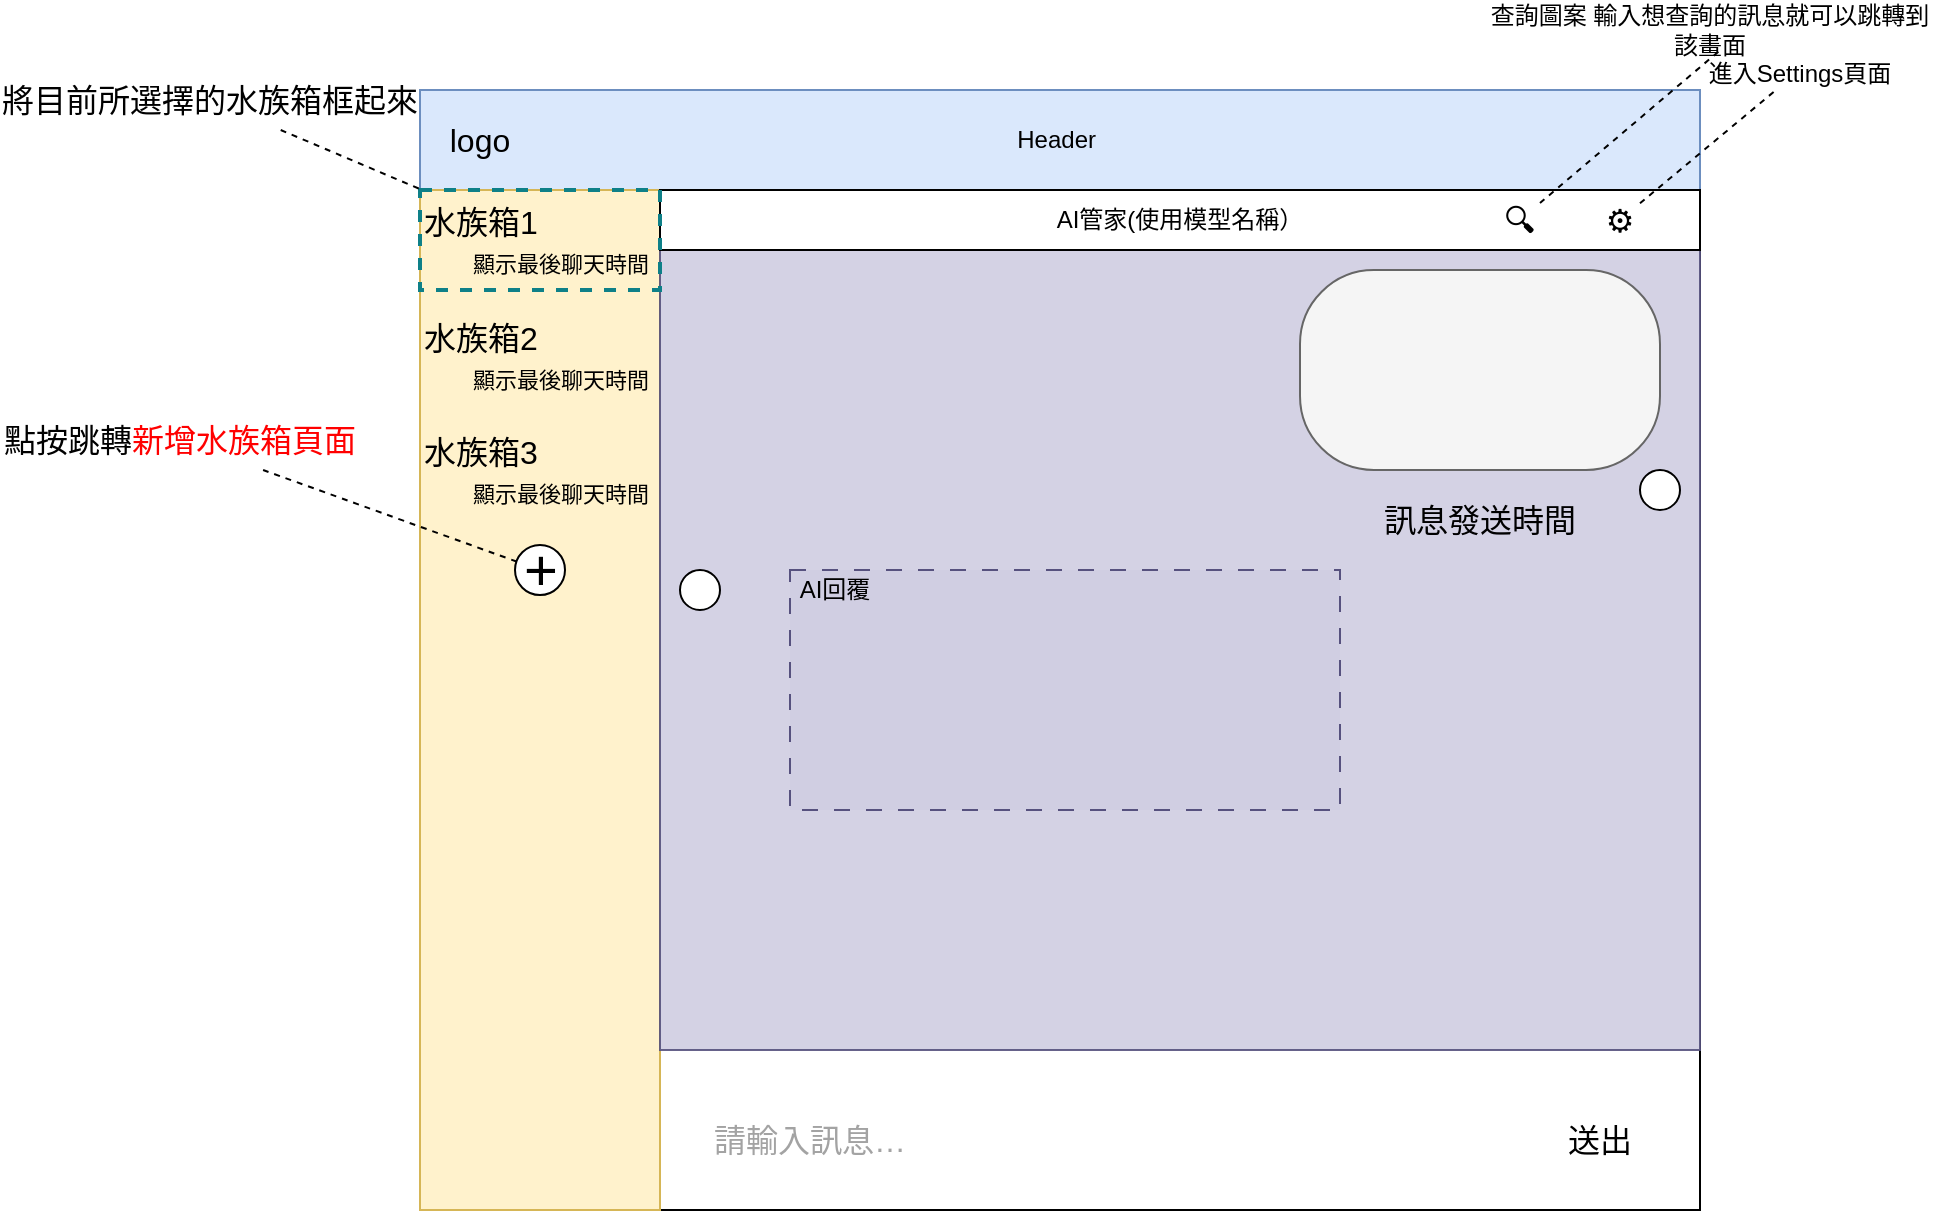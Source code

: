 <mxfile version="26.1.0">
  <diagram name="第 1 页" id="uA6FYMQUmwczRBzpaJXu">
    <mxGraphModel dx="1430" dy="763" grid="1" gridSize="10" guides="1" tooltips="1" connect="1" arrows="1" fold="1" page="0" pageScale="1" pageWidth="827" pageHeight="1169" math="0" shadow="0">
      <root>
        <mxCell id="0" />
        <mxCell id="1" parent="0" />
        <mxCell id="WoOhSI2GlwK8Gt25z4fX-158" value="" style="rounded=0;whiteSpace=wrap;html=1;labelBackgroundColor=none;" parent="1" vertex="1">
          <mxGeometry x="440" y="120" width="640" height="560" as="geometry" />
        </mxCell>
        <mxCell id="WoOhSI2GlwK8Gt25z4fX-159" value="Header&amp;nbsp;" style="rounded=0;whiteSpace=wrap;html=1;labelBackgroundColor=none;fillColor=#dae8fc;strokeColor=#6c8ebf;" parent="1" vertex="1">
          <mxGeometry x="440" y="120" width="640" height="50" as="geometry" />
        </mxCell>
        <mxCell id="WoOhSI2GlwK8Gt25z4fX-160" value="logo" style="text;strokeColor=none;fillColor=none;html=1;align=center;verticalAlign=middle;whiteSpace=wrap;rounded=0;fontSize=16;labelBackgroundColor=none;" parent="1" vertex="1">
          <mxGeometry x="440" y="130" width="60" height="30" as="geometry" />
        </mxCell>
        <mxCell id="WoOhSI2GlwK8Gt25z4fX-161" value="" style="rounded=0;whiteSpace=wrap;html=1;labelBackgroundColor=none;fillColor=#fff2cc;strokeColor=#d6b656;" parent="1" vertex="1">
          <mxGeometry x="440" y="170" width="120" height="510" as="geometry" />
        </mxCell>
        <mxCell id="WoOhSI2GlwK8Gt25z4fX-162" value="水族箱1&lt;div&gt;&lt;font style=&quot;font-size: 11px;&quot;&gt;&lt;span style=&quot;white-space: pre;&quot;&gt;&#x9;&lt;/span&gt;顯示最後聊天時間&lt;/font&gt;&lt;/div&gt;&lt;div&gt;&lt;br&gt;&lt;div&gt;水族箱2&lt;/div&gt;&lt;div&gt;&lt;span style=&quot;font-size: 11px; background-color: transparent; color: light-dark(rgb(0, 0, 0), rgb(255, 255, 255));&quot;&gt;&amp;nbsp; &amp;nbsp; &amp;nbsp; &amp;nbsp; 顯示最後聊天時間&lt;/span&gt;&lt;br&gt;&lt;/div&gt;&lt;div&gt;&lt;br&gt;&lt;/div&gt;&lt;div&gt;水族箱3&lt;/div&gt;&lt;/div&gt;&lt;div&gt;&lt;span style=&quot;font-size: 11px;&quot;&gt;&amp;nbsp; &amp;nbsp; &amp;nbsp; &amp;nbsp; 顯示最後聊天時間&lt;/span&gt;&lt;/div&gt;&lt;div&gt;&lt;br&gt;&lt;/div&gt;" style="text;strokeColor=none;fillColor=none;html=1;align=left;verticalAlign=middle;whiteSpace=wrap;rounded=0;fontSize=16;labelBackgroundColor=none;" parent="1" vertex="1">
          <mxGeometry x="440" y="177.5" width="130" height="170" as="geometry" />
        </mxCell>
        <mxCell id="WoOhSI2GlwK8Gt25z4fX-170" value="" style="rounded=0;whiteSpace=wrap;html=1;labelBackgroundColor=none;fillColor=#d0cee2;strokeColor=#56517e;glass=0;opacity=90;shadow=0;" parent="1" vertex="1">
          <mxGeometry x="560" y="170" width="520" height="430" as="geometry" />
        </mxCell>
        <mxCell id="WoOhSI2GlwK8Gt25z4fX-173" value="" style="rounded=1;whiteSpace=wrap;html=1;arcSize=37;labelBackgroundColor=none;fillColor=#f5f5f5;strokeColor=#666666;fontColor=#333333;glass=0;" parent="1" vertex="1">
          <mxGeometry x="880" y="210" width="180" height="100" as="geometry" />
        </mxCell>
        <mxCell id="WoOhSI2GlwK8Gt25z4fX-174" value="" style="ellipse;whiteSpace=wrap;html=1;labelBackgroundColor=none;shadow=0;" parent="1" vertex="1">
          <mxGeometry x="1050" y="310" width="20" height="20" as="geometry" />
        </mxCell>
        <mxCell id="WoOhSI2GlwK8Gt25z4fX-175" value="訊息發送時間" style="text;strokeColor=none;fillColor=none;html=1;align=center;verticalAlign=middle;whiteSpace=wrap;rounded=0;fontSize=16;labelBackgroundColor=none;" parent="1" vertex="1">
          <mxGeometry x="920" y="322.5" width="100" height="25" as="geometry" />
        </mxCell>
        <mxCell id="WoOhSI2GlwK8Gt25z4fX-181" value="AI管家(使用模型名稱）" style="rounded=0;whiteSpace=wrap;html=1;labelBackgroundColor=none;" parent="1" vertex="1">
          <mxGeometry x="560" y="170" width="520" height="30" as="geometry" />
        </mxCell>
        <mxCell id="WoOhSI2GlwK8Gt25z4fX-182" value="🔍" style="text;strokeColor=none;fillColor=none;html=1;align=center;verticalAlign=middle;whiteSpace=wrap;rounded=0;fontSize=16;labelBackgroundColor=none;" parent="1" vertex="1">
          <mxGeometry x="980" y="175" width="20" height="20" as="geometry" />
        </mxCell>
        <mxCell id="WoOhSI2GlwK8Gt25z4fX-177" value="" style="edgeStyle=none;orthogonalLoop=1;jettySize=auto;html=1;rounded=0;fontSize=12;startSize=8;endSize=8;curved=1;dashed=1;startArrow=none;startFill=0;endArrow=none;labelBackgroundColor=none;fontColor=default;entryX=0.524;entryY=0.985;entryDx=0;entryDy=0;entryPerimeter=0;" parent="1" source="WoOhSI2GlwK8Gt25z4fX-182" edge="1" target="yQp7Xc1R5j3axnno5k3c-2">
          <mxGeometry width="140" relative="1" as="geometry">
            <mxPoint x="1020" y="190.0" as="sourcePoint" />
            <mxPoint x="1040" y="90" as="targetPoint" />
            <Array as="points" />
          </mxGeometry>
        </mxCell>
        <mxCell id="WoOhSI2GlwK8Gt25z4fX-184" value="⚙️" style="text;strokeColor=none;fillColor=none;html=1;align=center;verticalAlign=middle;whiteSpace=wrap;rounded=0;fontSize=16;labelBackgroundColor=none;" parent="1" vertex="1">
          <mxGeometry x="1030" y="175" width="20" height="20" as="geometry" />
        </mxCell>
        <mxCell id="WoOhSI2GlwK8Gt25z4fX-185" value="&lt;font style=&quot;font-size: 12px;&quot;&gt;進入Settings頁面&lt;/font&gt;" style="text;strokeColor=none;fillColor=none;html=1;align=center;verticalAlign=middle;whiteSpace=wrap;rounded=0;fontSize=16;labelBackgroundColor=none;" parent="1" vertex="1">
          <mxGeometry x="1080" y="100" width="100" height="20" as="geometry" />
        </mxCell>
        <mxCell id="WoOhSI2GlwK8Gt25z4fX-178" value="" style="edgeStyle=none;orthogonalLoop=1;jettySize=auto;html=1;rounded=0;fontSize=12;startSize=8;endSize=8;curved=1;dashed=1;startArrow=none;startFill=0;endArrow=none;labelBackgroundColor=none;fontColor=default;" parent="1" source="WoOhSI2GlwK8Gt25z4fX-184" target="WoOhSI2GlwK8Gt25z4fX-185" edge="1">
          <mxGeometry width="140" relative="1" as="geometry">
            <mxPoint x="1034" y="190" as="sourcePoint" />
            <mxPoint x="1100" y="224" as="targetPoint" />
            <Array as="points" />
          </mxGeometry>
        </mxCell>
        <mxCell id="WoOhSI2GlwK8Gt25z4fX-187" value="" style="ellipse;whiteSpace=wrap;html=1;labelBackgroundColor=none;" parent="1" vertex="1">
          <mxGeometry x="570" y="360" width="20" height="20" as="geometry" />
        </mxCell>
        <mxCell id="WoOhSI2GlwK8Gt25z4fX-191" value="" style="rounded=0;whiteSpace=wrap;html=1;fillColor=none;dashed=1;fillStyle=auto;strokeWidth=2;labelBackgroundColor=none;strokeColor=#0e8088;" parent="1" vertex="1">
          <mxGeometry x="440" y="170" width="120" height="50" as="geometry" />
        </mxCell>
        <mxCell id="WoOhSI2GlwK8Gt25z4fX-192" value="將目前所選擇的水族箱框起來" style="text;strokeColor=none;fillColor=none;html=1;align=center;verticalAlign=middle;whiteSpace=wrap;rounded=0;fontSize=16;labelBackgroundColor=none;" parent="1" vertex="1">
          <mxGeometry x="230" y="110" width="210" height="30" as="geometry" />
        </mxCell>
        <mxCell id="WoOhSI2GlwK8Gt25z4fX-193" value="" style="edgeStyle=none;orthogonalLoop=1;jettySize=auto;html=1;rounded=0;fontSize=12;startSize=8;endSize=8;curved=1;dashed=1;startArrow=none;startFill=0;endArrow=none;labelBackgroundColor=none;fontColor=default;" parent="1" source="WoOhSI2GlwK8Gt25z4fX-192" target="WoOhSI2GlwK8Gt25z4fX-191" edge="1">
          <mxGeometry width="140" relative="1" as="geometry">
            <mxPoint x="340" y="195" as="sourcePoint" />
            <mxPoint x="406" y="229" as="targetPoint" />
            <Array as="points" />
          </mxGeometry>
        </mxCell>
        <mxCell id="WoOhSI2GlwK8Gt25z4fX-195" value="送出" style="text;html=1;align=center;verticalAlign=middle;whiteSpace=wrap;rounded=1;fontSize=16;labelBackgroundColor=none;" parent="1" vertex="1">
          <mxGeometry x="1000" y="630" width="60" height="30" as="geometry" />
        </mxCell>
        <mxCell id="WoOhSI2GlwK8Gt25z4fX-196" value="請輸入訊息…" style="text;html=1;align=center;verticalAlign=middle;whiteSpace=wrap;rounded=0;fontSize=16;opacity=60;glass=0;labelBackgroundColor=none;fontColor=#A3A3A3;" parent="1" vertex="1">
          <mxGeometry x="580" y="630" width="110" height="30" as="geometry" />
        </mxCell>
        <mxCell id="WoOhSI2GlwK8Gt25z4fX-198" value="+" style="ellipse;whiteSpace=wrap;html=1;fontSize=29;fontFamily=Helvetica;verticalAlign=middle;labelPosition=center;verticalLabelPosition=middle;align=center;" parent="1" vertex="1">
          <mxGeometry x="487.5" y="347.5" width="25" height="25" as="geometry" />
        </mxCell>
        <mxCell id="WoOhSI2GlwK8Gt25z4fX-199" value="" style="edgeStyle=none;orthogonalLoop=1;jettySize=auto;html=1;rounded=0;fontSize=12;startSize=8;endSize=8;curved=1;dashed=1;startArrow=none;startFill=0;endArrow=none;labelBackgroundColor=none;fontColor=default;" parent="1" source="WoOhSI2GlwK8Gt25z4fX-200" target="WoOhSI2GlwK8Gt25z4fX-198" edge="1">
          <mxGeometry width="140" relative="1" as="geometry">
            <mxPoint x="360" y="250" as="sourcePoint" />
            <mxPoint x="425" y="290" as="targetPoint" />
            <Array as="points" />
          </mxGeometry>
        </mxCell>
        <mxCell id="WoOhSI2GlwK8Gt25z4fX-200" value="點按跳轉&lt;font style=&quot;color: light-dark(rgb(255, 0, 0), rgb(237, 237, 237));&quot;&gt;新增水族箱頁面&lt;/font&gt;" style="text;strokeColor=none;fillColor=none;html=1;align=center;verticalAlign=middle;whiteSpace=wrap;rounded=0;fontSize=16;" parent="1" vertex="1">
          <mxGeometry x="230" y="280" width="180" height="30" as="geometry" />
        </mxCell>
        <mxCell id="yQp7Xc1R5j3axnno5k3c-2" value="&lt;span style=&quot;text-wrap-mode: nowrap;&quot;&gt;查詢圖案 輸入想查詢的訊息就可以跳轉到該畫面&lt;/span&gt;" style="text;html=1;align=center;verticalAlign=middle;whiteSpace=wrap;rounded=0;" vertex="1" parent="1">
          <mxGeometry x="970" y="80" width="230" height="20" as="geometry" />
        </mxCell>
        <mxCell id="yQp7Xc1R5j3axnno5k3c-3" value="" style="rounded=0;whiteSpace=wrap;html=1;dashed=1;dashPattern=8 8;fillColor=#d0cee2;strokeColor=#56517e;" vertex="1" parent="1">
          <mxGeometry x="625" y="360" width="275" height="120" as="geometry" />
        </mxCell>
        <mxCell id="yQp7Xc1R5j3axnno5k3c-4" value="AI回覆" style="text;html=1;align=center;verticalAlign=middle;whiteSpace=wrap;rounded=0;" vertex="1" parent="1">
          <mxGeometry x="625" y="360" width="45" height="20" as="geometry" />
        </mxCell>
      </root>
    </mxGraphModel>
  </diagram>
</mxfile>
